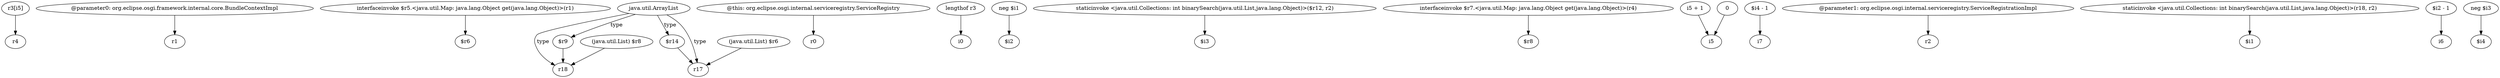 digraph g {
0[label="r3[i5]"]
1[label="r4"]
0->1[label=""]
2[label="@parameter0: org.eclipse.osgi.framework.internal.core.BundleContextImpl"]
3[label="r1"]
2->3[label=""]
4[label="interfaceinvoke $r5.<java.util.Map: java.lang.Object get(java.lang.Object)>(r1)"]
5[label="$r6"]
4->5[label=""]
6[label="(java.util.List) $r8"]
7[label="r18"]
6->7[label=""]
8[label="$r14"]
9[label="r17"]
8->9[label=""]
10[label="$r9"]
10->7[label=""]
11[label="@this: org.eclipse.osgi.internal.serviceregistry.ServiceRegistry"]
12[label="r0"]
11->12[label=""]
13[label="lengthof r3"]
14[label="i0"]
13->14[label=""]
15[label="neg $i1"]
16[label="$i2"]
15->16[label=""]
17[label="java.util.ArrayList"]
17->8[label="type"]
18[label="staticinvoke <java.util.Collections: int binarySearch(java.util.List,java.lang.Object)>($r12, r2)"]
19[label="$i3"]
18->19[label=""]
20[label="interfaceinvoke $r7.<java.util.Map: java.lang.Object get(java.lang.Object)>(r4)"]
21[label="$r8"]
20->21[label=""]
22[label="i5 + 1"]
23[label="i5"]
22->23[label=""]
17->9[label="type"]
24[label="$i4 - 1"]
25[label="i7"]
24->25[label=""]
26[label="0"]
26->23[label=""]
27[label="@parameter1: org.eclipse.osgi.internal.serviceregistry.ServiceRegistrationImpl"]
28[label="r2"]
27->28[label=""]
17->10[label="type"]
29[label="staticinvoke <java.util.Collections: int binarySearch(java.util.List,java.lang.Object)>(r18, r2)"]
30[label="$i1"]
29->30[label=""]
31[label="$i2 - 1"]
32[label="i6"]
31->32[label=""]
33[label="neg $i3"]
34[label="$i4"]
33->34[label=""]
35[label="(java.util.List) $r6"]
35->9[label=""]
17->7[label="type"]
}